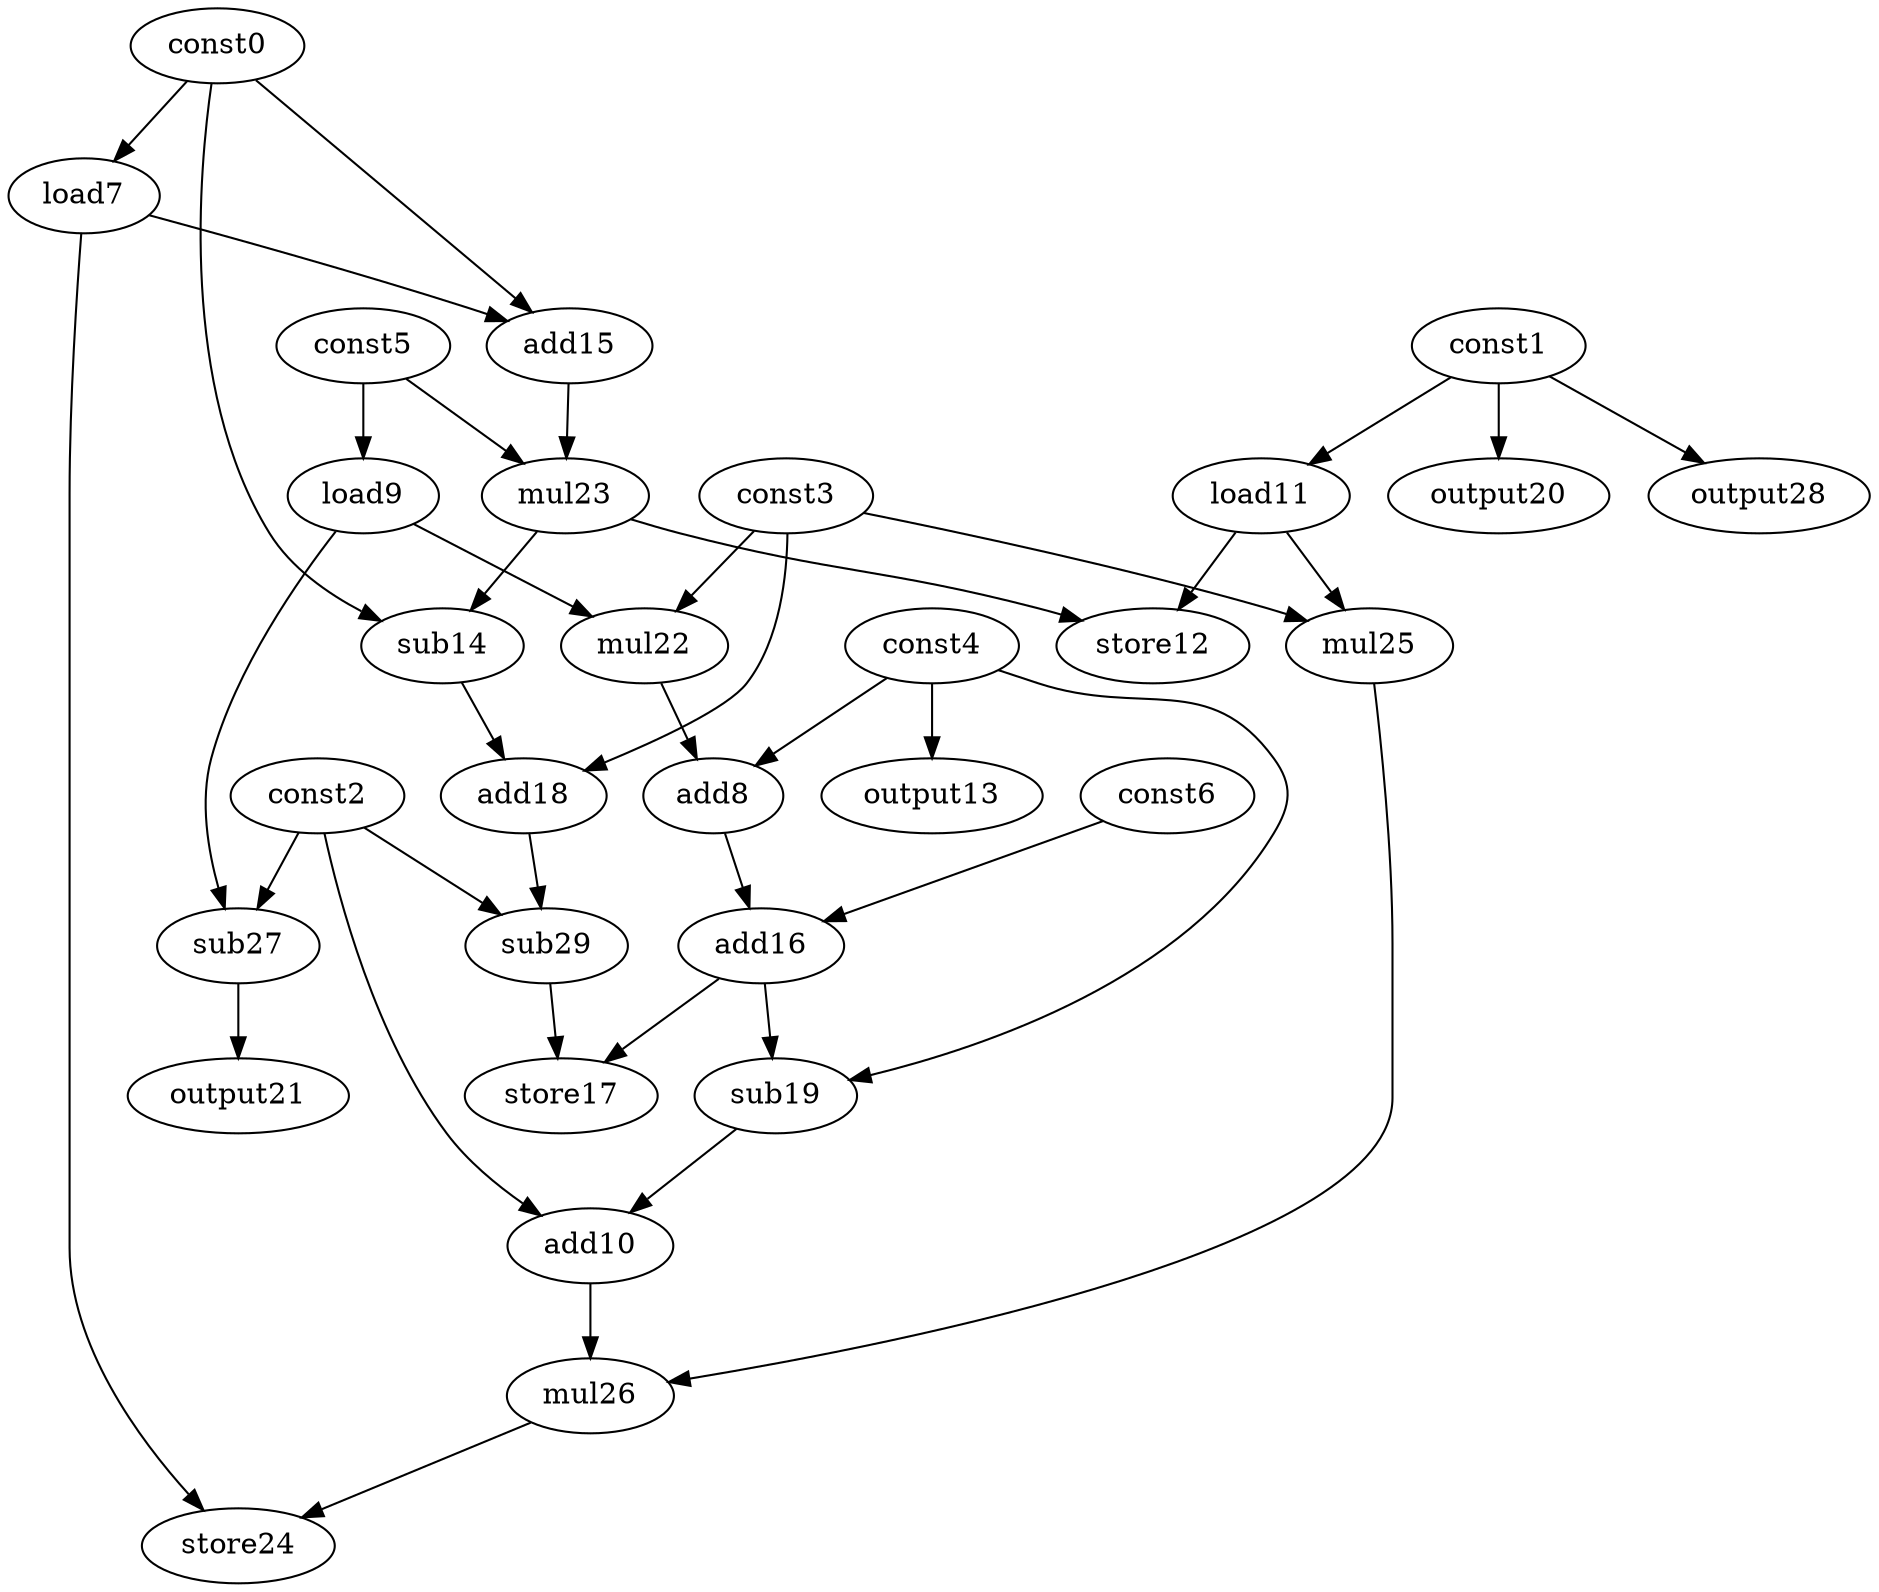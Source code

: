 digraph G { 
const0[opcode=const]; 
const1[opcode=const]; 
const2[opcode=const]; 
const3[opcode=const]; 
const4[opcode=const]; 
const5[opcode=const]; 
const6[opcode=const]; 
load7[opcode=load]; 
add8[opcode=add]; 
load9[opcode=load]; 
add10[opcode=add]; 
load11[opcode=load]; 
store12[opcode=store]; 
output13[opcode=output]; 
sub14[opcode=sub]; 
add15[opcode=add]; 
add16[opcode=add]; 
store17[opcode=store]; 
add18[opcode=add]; 
sub19[opcode=sub]; 
output20[opcode=output]; 
output21[opcode=output]; 
mul22[opcode=mul]; 
mul23[opcode=mul]; 
store24[opcode=store]; 
mul25[opcode=mul]; 
mul26[opcode=mul]; 
sub27[opcode=sub]; 
output28[opcode=output]; 
sub29[opcode=sub]; 
const0->load7[operand=0];
const5->load9[operand=0];
const1->load11[operand=0];
const4->output13[operand=0];
const1->output20[operand=0];
const1->output28[operand=0];
const0->add15[operand=0];
load7->add15[operand=1];
load9->mul22[operand=0];
const3->mul22[operand=1];
const3->mul25[operand=0];
load11->mul25[operand=1];
load9->sub27[operand=0];
const2->sub27[operand=1];
const4->add8[operand=0];
mul22->add8[operand=1];
sub27->output21[operand=0];
const5->mul23[operand=0];
add15->mul23[operand=1];
load11->store12[operand=0];
mul23->store12[operand=1];
const0->sub14[operand=0];
mul23->sub14[operand=1];
add8->add16[operand=0];
const6->add16[operand=1];
const3->add18[operand=0];
sub14->add18[operand=1];
add16->sub19[operand=0];
const4->sub19[operand=1];
const2->add10[operand=0];
sub19->add10[operand=1];
const2->sub29[operand=0];
add18->sub29[operand=1];
add16->store17[operand=0];
sub29->store17[operand=1];
mul25->mul26[operand=0];
add10->mul26[operand=1];
mul26->store24[operand=0];
load7->store24[operand=1];
}

